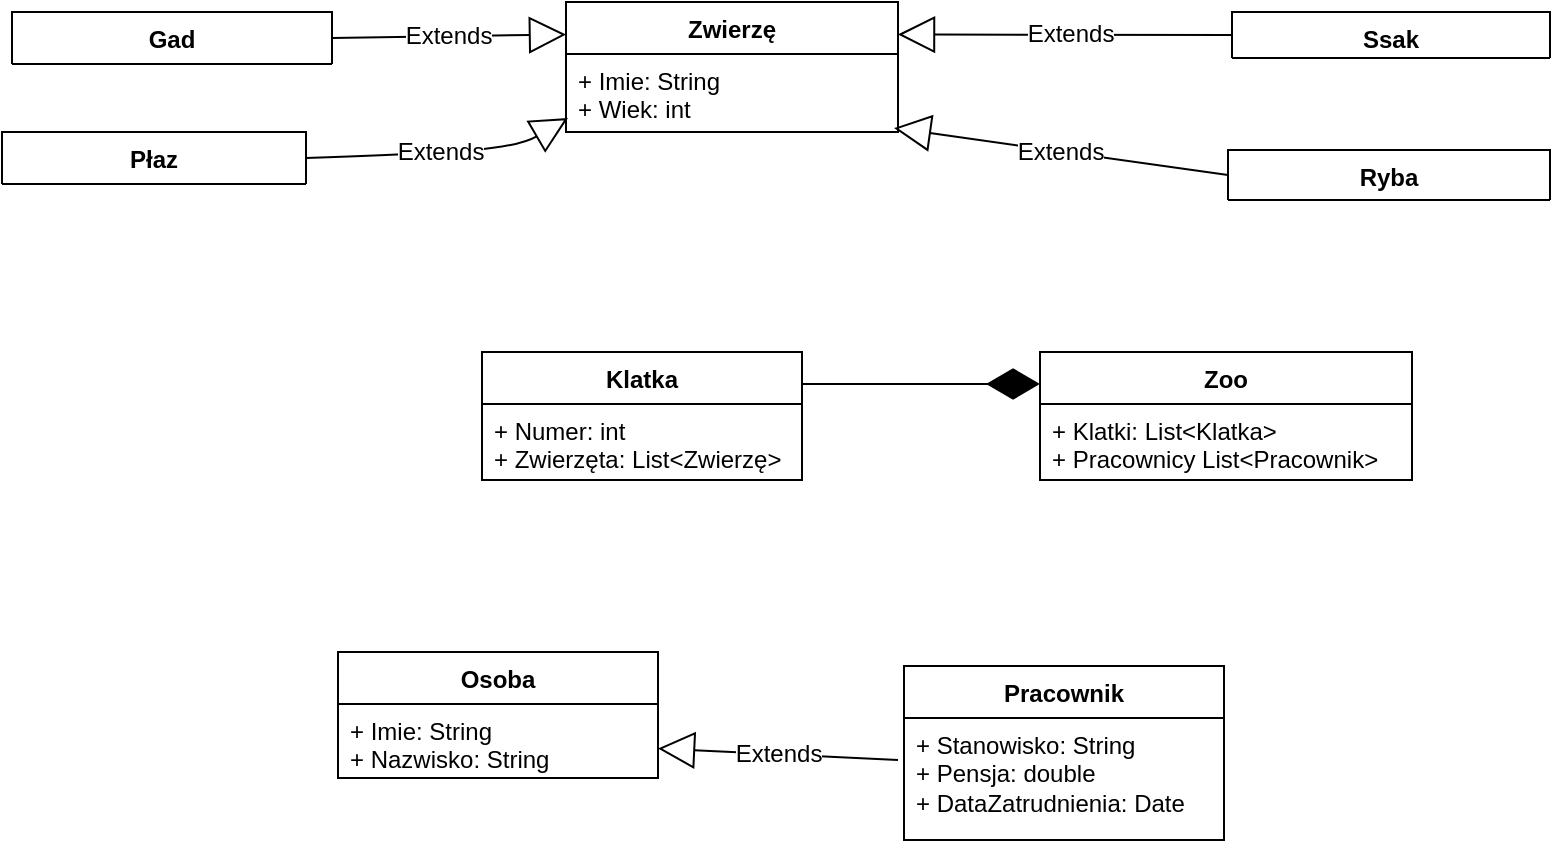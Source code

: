 <mxfile version="25.0.3">
  <diagram name="Strona-1" id="E6KXFafCXUu6M6fowW8F">
    <mxGraphModel dx="1834" dy="1222" grid="0" gridSize="10" guides="1" tooltips="1" connect="1" arrows="1" fold="1" page="0" pageScale="1" pageWidth="827" pageHeight="1169" math="0" shadow="0">
      <root>
        <mxCell id="0" />
        <mxCell id="1" parent="0" />
        <mxCell id="DlXpJrdWX-oFE4-UT3Kw-1" value="Zwierzę" style="swimlane;fontStyle=1;align=center;verticalAlign=top;childLayout=stackLayout;horizontal=1;startSize=26;horizontalStack=0;resizeParent=1;resizeParentMax=0;resizeLast=0;collapsible=1;marginBottom=0;whiteSpace=wrap;html=1;" vertex="1" parent="1">
          <mxGeometry x="-37" y="-16" width="166" height="65" as="geometry" />
        </mxCell>
        <mxCell id="DlXpJrdWX-oFE4-UT3Kw-2" value="+ Imie: String&lt;div&gt;+ Wiek: int&lt;/div&gt;&lt;div&gt;&lt;br&gt;&lt;/div&gt;" style="text;strokeColor=none;fillColor=none;align=left;verticalAlign=top;spacingLeft=4;spacingRight=4;overflow=hidden;rotatable=0;points=[[0,0.5],[1,0.5]];portConstraint=eastwest;whiteSpace=wrap;html=1;" vertex="1" parent="DlXpJrdWX-oFE4-UT3Kw-1">
          <mxGeometry y="26" width="166" height="39" as="geometry" />
        </mxCell>
        <mxCell id="DlXpJrdWX-oFE4-UT3Kw-13" value="Ssak&lt;div&gt;&lt;br&gt;&lt;/div&gt;" style="swimlane;fontStyle=1;align=center;verticalAlign=top;childLayout=stackLayout;horizontal=1;startSize=26;horizontalStack=0;resizeParent=1;resizeParentMax=0;resizeLast=0;collapsible=1;marginBottom=0;whiteSpace=wrap;html=1;" vertex="1" parent="1">
          <mxGeometry x="296" y="-11" width="159" height="23" as="geometry">
            <mxRectangle x="230" y="15" width="62" height="41" as="alternateBounds" />
          </mxGeometry>
        </mxCell>
        <mxCell id="DlXpJrdWX-oFE4-UT3Kw-17" value="Extends" style="endArrow=block;endSize=16;endFill=0;html=1;rounded=0;fontSize=12;curved=1;entryX=1;entryY=0.25;entryDx=0;entryDy=0;exitX=0;exitY=0.5;exitDx=0;exitDy=0;" edge="1" parent="1" source="DlXpJrdWX-oFE4-UT3Kw-13" target="DlXpJrdWX-oFE4-UT3Kw-1">
          <mxGeometry x="-0.025" width="160" relative="1" as="geometry">
            <mxPoint x="328" y="239" as="sourcePoint" />
            <mxPoint x="227" y="72" as="targetPoint" />
            <mxPoint as="offset" />
          </mxGeometry>
        </mxCell>
        <mxCell id="DlXpJrdWX-oFE4-UT3Kw-18" value="Płaz" style="swimlane;fontStyle=1;align=center;verticalAlign=top;childLayout=stackLayout;horizontal=1;startSize=26;horizontalStack=0;resizeParent=1;resizeParentMax=0;resizeLast=0;collapsible=1;marginBottom=0;whiteSpace=wrap;html=1;" vertex="1" parent="1">
          <mxGeometry x="-319" y="49" width="152" height="26" as="geometry" />
        </mxCell>
        <mxCell id="DlXpJrdWX-oFE4-UT3Kw-24" value="Extends" style="endArrow=block;endSize=16;endFill=0;html=1;rounded=0;fontSize=12;curved=1;entryX=0.006;entryY=0.821;entryDx=0;entryDy=0;entryPerimeter=0;exitX=1;exitY=0.5;exitDx=0;exitDy=0;" edge="1" parent="1" source="DlXpJrdWX-oFE4-UT3Kw-18" target="DlXpJrdWX-oFE4-UT3Kw-2">
          <mxGeometry width="160" relative="1" as="geometry">
            <mxPoint x="-256" y="153.99" as="sourcePoint" />
            <mxPoint x="-30" y="45.004" as="targetPoint" />
            <Array as="points">
              <mxPoint x="-107" y="60" />
              <mxPoint x="-60" y="56" />
            </Array>
          </mxGeometry>
        </mxCell>
        <mxCell id="DlXpJrdWX-oFE4-UT3Kw-25" value="Gad" style="swimlane;fontStyle=1;align=center;verticalAlign=top;childLayout=stackLayout;horizontal=1;startSize=26;horizontalStack=0;resizeParent=1;resizeParentMax=0;resizeLast=0;collapsible=1;marginBottom=0;whiteSpace=wrap;html=1;" vertex="1" parent="1">
          <mxGeometry x="-314" y="-11" width="160" height="26" as="geometry" />
        </mxCell>
        <mxCell id="DlXpJrdWX-oFE4-UT3Kw-29" value="Extends" style="endArrow=block;endSize=16;endFill=0;html=1;rounded=0;fontSize=12;curved=1;entryX=0;entryY=0.25;entryDx=0;entryDy=0;exitX=1;exitY=0.5;exitDx=0;exitDy=0;" edge="1" parent="1" source="DlXpJrdWX-oFE4-UT3Kw-25" target="DlXpJrdWX-oFE4-UT3Kw-1">
          <mxGeometry width="160" relative="1" as="geometry">
            <mxPoint x="-216" y="8" as="sourcePoint" />
            <mxPoint x="-56" y="8" as="targetPoint" />
          </mxGeometry>
        </mxCell>
        <mxCell id="DlXpJrdWX-oFE4-UT3Kw-30" value="Ryba" style="swimlane;fontStyle=1;align=center;verticalAlign=top;childLayout=stackLayout;horizontal=1;startSize=26;horizontalStack=0;resizeParent=1;resizeParentMax=0;resizeLast=0;collapsible=1;marginBottom=0;whiteSpace=wrap;html=1;" vertex="1" parent="1">
          <mxGeometry x="294" y="58" width="161" height="25" as="geometry" />
        </mxCell>
        <mxCell id="DlXpJrdWX-oFE4-UT3Kw-35" value="Extends" style="endArrow=block;endSize=16;endFill=0;html=1;rounded=0;fontSize=12;curved=1;entryX=0.988;entryY=0.949;entryDx=0;entryDy=0;entryPerimeter=0;exitX=0;exitY=0.5;exitDx=0;exitDy=0;" edge="1" parent="1" source="DlXpJrdWX-oFE4-UT3Kw-30" target="DlXpJrdWX-oFE4-UT3Kw-2">
          <mxGeometry width="160" relative="1" as="geometry">
            <mxPoint x="230" y="99" as="sourcePoint" />
            <mxPoint x="390" y="99" as="targetPoint" />
          </mxGeometry>
        </mxCell>
        <mxCell id="DlXpJrdWX-oFE4-UT3Kw-39" value="Klatka" style="swimlane;fontStyle=1;align=center;verticalAlign=top;childLayout=stackLayout;horizontal=1;startSize=26;horizontalStack=0;resizeParent=1;resizeParentMax=0;resizeLast=0;collapsible=1;marginBottom=0;whiteSpace=wrap;html=1;" vertex="1" parent="1">
          <mxGeometry x="-79" y="159" width="160" height="64" as="geometry" />
        </mxCell>
        <mxCell id="DlXpJrdWX-oFE4-UT3Kw-40" value="+ Numer: int&lt;div&gt;+ Zwierzęta: List&amp;lt;Zwierzę&amp;gt;&lt;/div&gt;" style="text;strokeColor=none;fillColor=none;align=left;verticalAlign=top;spacingLeft=4;spacingRight=4;overflow=hidden;rotatable=0;points=[[0,0.5],[1,0.5]];portConstraint=eastwest;whiteSpace=wrap;html=1;" vertex="1" parent="DlXpJrdWX-oFE4-UT3Kw-39">
          <mxGeometry y="26" width="160" height="38" as="geometry" />
        </mxCell>
        <mxCell id="DlXpJrdWX-oFE4-UT3Kw-44" value="Zoo" style="swimlane;fontStyle=1;align=center;verticalAlign=top;childLayout=stackLayout;horizontal=1;startSize=26;horizontalStack=0;resizeParent=1;resizeParentMax=0;resizeLast=0;collapsible=1;marginBottom=0;whiteSpace=wrap;html=1;" vertex="1" parent="1">
          <mxGeometry x="200" y="159" width="186" height="64" as="geometry" />
        </mxCell>
        <mxCell id="DlXpJrdWX-oFE4-UT3Kw-45" value="+ Klatki: List&amp;lt;Klatka&amp;gt;&lt;div&gt;+ Pracownicy List&amp;lt;Pracownik&amp;gt;&lt;/div&gt;" style="text;strokeColor=none;fillColor=none;align=left;verticalAlign=top;spacingLeft=4;spacingRight=4;overflow=hidden;rotatable=0;points=[[0,0.5],[1,0.5]];portConstraint=eastwest;whiteSpace=wrap;html=1;" vertex="1" parent="DlXpJrdWX-oFE4-UT3Kw-44">
          <mxGeometry y="26" width="186" height="38" as="geometry" />
        </mxCell>
        <mxCell id="DlXpJrdWX-oFE4-UT3Kw-48" value="Osoba" style="swimlane;fontStyle=1;align=center;verticalAlign=top;childLayout=stackLayout;horizontal=1;startSize=26;horizontalStack=0;resizeParent=1;resizeParentMax=0;resizeLast=0;collapsible=1;marginBottom=0;whiteSpace=wrap;html=1;" vertex="1" parent="1">
          <mxGeometry x="-151" y="309" width="160" height="63" as="geometry" />
        </mxCell>
        <mxCell id="DlXpJrdWX-oFE4-UT3Kw-49" value="+ Imie: String&lt;div&gt;+ Nazwisko: String&lt;/div&gt;" style="text;strokeColor=none;fillColor=none;align=left;verticalAlign=top;spacingLeft=4;spacingRight=4;overflow=hidden;rotatable=0;points=[[0,0.5],[1,0.5]];portConstraint=eastwest;whiteSpace=wrap;html=1;" vertex="1" parent="DlXpJrdWX-oFE4-UT3Kw-48">
          <mxGeometry y="26" width="160" height="37" as="geometry" />
        </mxCell>
        <mxCell id="DlXpJrdWX-oFE4-UT3Kw-56" value="Pracownik" style="swimlane;fontStyle=1;align=center;verticalAlign=top;childLayout=stackLayout;horizontal=1;startSize=26;horizontalStack=0;resizeParent=1;resizeParentMax=0;resizeLast=0;collapsible=1;marginBottom=0;whiteSpace=wrap;html=1;" vertex="1" parent="1">
          <mxGeometry x="132" y="316" width="160" height="87" as="geometry" />
        </mxCell>
        <mxCell id="DlXpJrdWX-oFE4-UT3Kw-57" value="+ Stanowisko: String&lt;div&gt;+ Pensja: double&lt;/div&gt;&lt;div&gt;+ DataZatrudnienia: Date&lt;/div&gt;" style="text;strokeColor=none;fillColor=none;align=left;verticalAlign=top;spacingLeft=4;spacingRight=4;overflow=hidden;rotatable=0;points=[[0,0.5],[1,0.5]];portConstraint=eastwest;whiteSpace=wrap;html=1;" vertex="1" parent="DlXpJrdWX-oFE4-UT3Kw-56">
          <mxGeometry y="26" width="160" height="61" as="geometry" />
        </mxCell>
        <mxCell id="DlXpJrdWX-oFE4-UT3Kw-60" value="Extends" style="endArrow=block;endSize=16;endFill=0;html=1;rounded=0;fontSize=12;curved=1;exitX=-0.012;exitY=0.098;exitDx=0;exitDy=0;exitPerimeter=0;" edge="1" parent="1" target="DlXpJrdWX-oFE4-UT3Kw-49">
          <mxGeometry width="160" relative="1" as="geometry">
            <mxPoint x="129.0" y="362.978" as="sourcePoint" />
            <mxPoint x="278.92" y="115" as="targetPoint" />
          </mxGeometry>
        </mxCell>
        <mxCell id="DlXpJrdWX-oFE4-UT3Kw-62" value="" style="endArrow=diamondThin;endFill=1;endSize=24;html=1;rounded=0;fontSize=12;curved=1;exitX=1;exitY=0.25;exitDx=0;exitDy=0;entryX=0;entryY=0.25;entryDx=0;entryDy=0;" edge="1" parent="1" source="DlXpJrdWX-oFE4-UT3Kw-39" target="DlXpJrdWX-oFE4-UT3Kw-44">
          <mxGeometry width="160" relative="1" as="geometry">
            <mxPoint x="57" y="182" as="sourcePoint" />
            <mxPoint x="217" y="182" as="targetPoint" />
          </mxGeometry>
        </mxCell>
      </root>
    </mxGraphModel>
  </diagram>
</mxfile>

